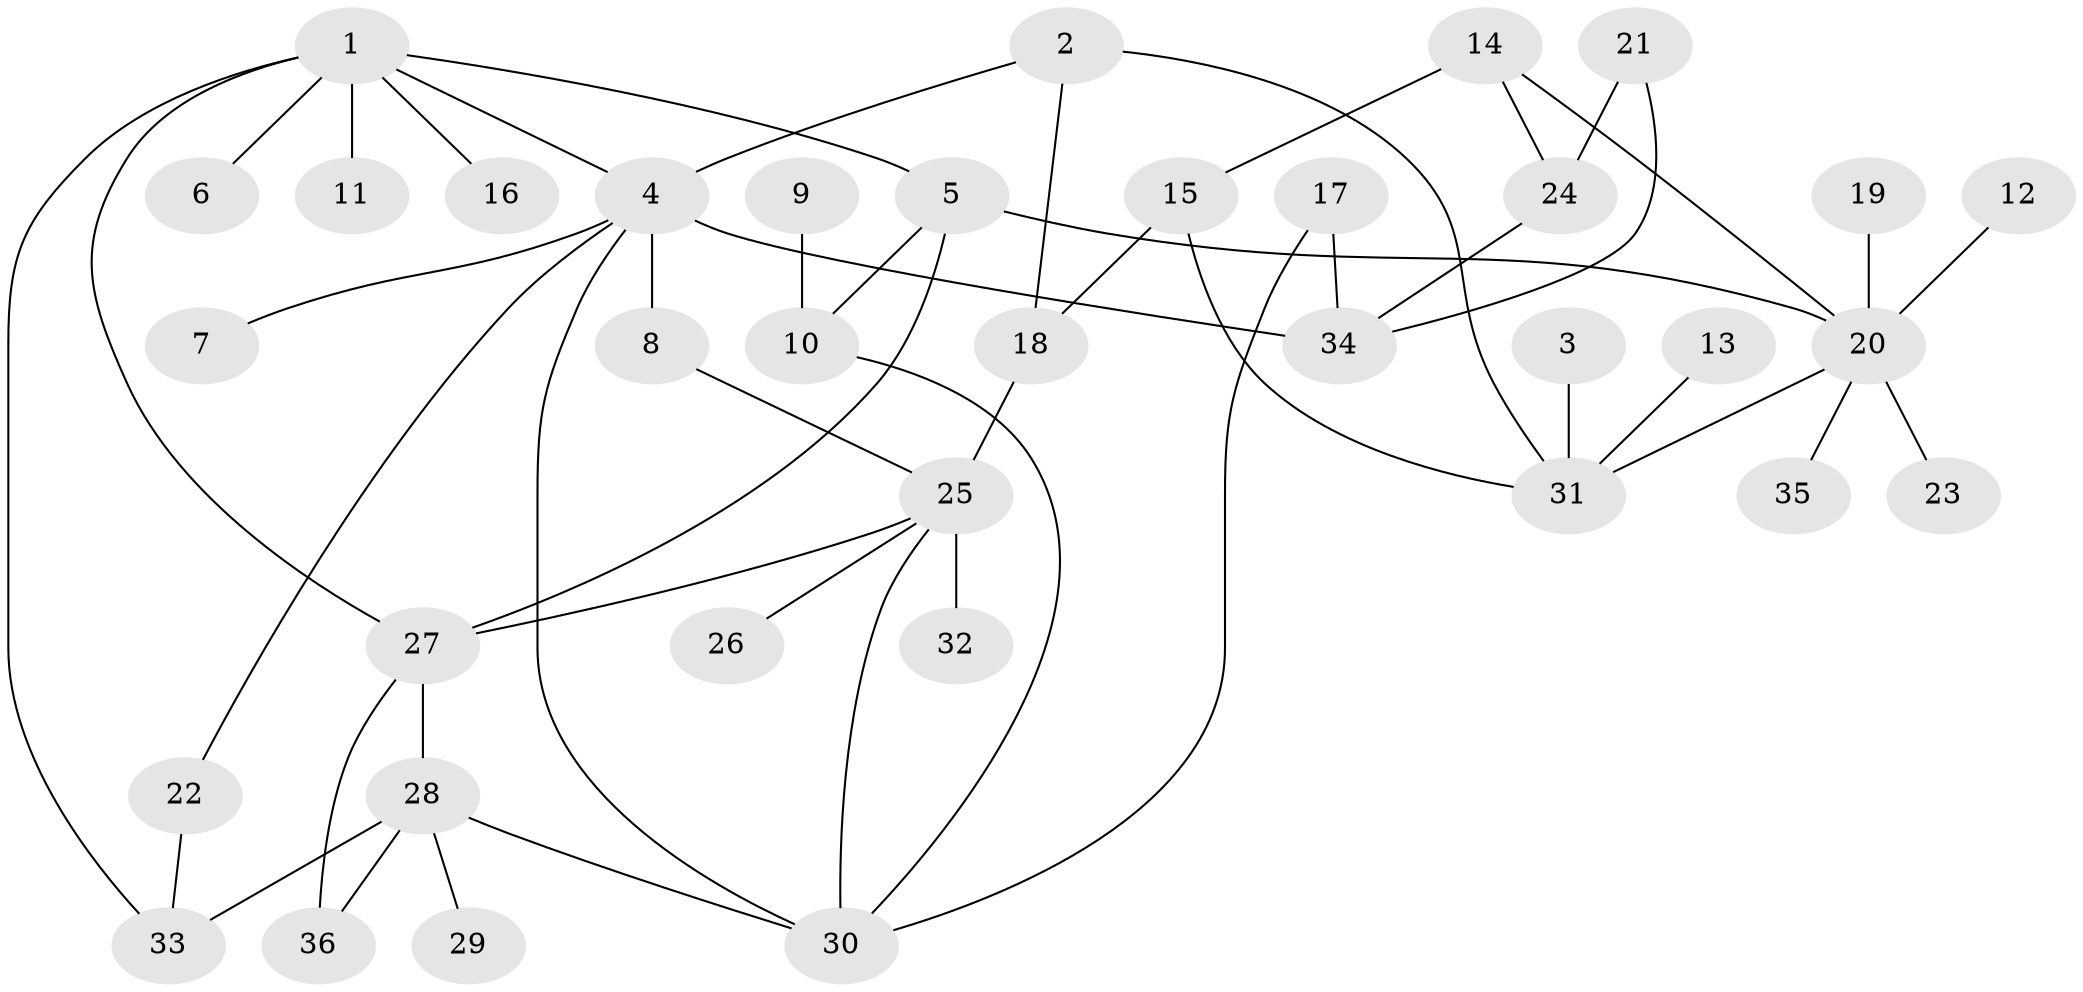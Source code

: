 // original degree distribution, {4: 0.07042253521126761, 5: 0.04225352112676056, 7: 0.04225352112676056, 3: 0.1267605633802817, 6: 0.056338028169014086, 2: 0.30985915492957744, 1: 0.352112676056338}
// Generated by graph-tools (version 1.1) at 2025/49/03/09/25 03:49:21]
// undirected, 36 vertices, 50 edges
graph export_dot {
graph [start="1"]
  node [color=gray90,style=filled];
  1;
  2;
  3;
  4;
  5;
  6;
  7;
  8;
  9;
  10;
  11;
  12;
  13;
  14;
  15;
  16;
  17;
  18;
  19;
  20;
  21;
  22;
  23;
  24;
  25;
  26;
  27;
  28;
  29;
  30;
  31;
  32;
  33;
  34;
  35;
  36;
  1 -- 4 [weight=1.0];
  1 -- 5 [weight=1.0];
  1 -- 6 [weight=1.0];
  1 -- 11 [weight=1.0];
  1 -- 16 [weight=1.0];
  1 -- 27 [weight=1.0];
  1 -- 33 [weight=1.0];
  2 -- 4 [weight=1.0];
  2 -- 18 [weight=1.0];
  2 -- 31 [weight=1.0];
  3 -- 31 [weight=1.0];
  4 -- 7 [weight=1.0];
  4 -- 8 [weight=1.0];
  4 -- 22 [weight=1.0];
  4 -- 30 [weight=1.0];
  4 -- 34 [weight=1.0];
  5 -- 10 [weight=1.0];
  5 -- 20 [weight=1.0];
  5 -- 27 [weight=1.0];
  8 -- 25 [weight=1.0];
  9 -- 10 [weight=1.0];
  10 -- 30 [weight=1.0];
  12 -- 20 [weight=1.0];
  13 -- 31 [weight=1.0];
  14 -- 15 [weight=1.0];
  14 -- 20 [weight=1.0];
  14 -- 24 [weight=1.0];
  15 -- 18 [weight=1.0];
  15 -- 31 [weight=1.0];
  17 -- 30 [weight=1.0];
  17 -- 34 [weight=1.0];
  18 -- 25 [weight=1.0];
  19 -- 20 [weight=1.0];
  20 -- 23 [weight=1.0];
  20 -- 31 [weight=1.0];
  20 -- 35 [weight=1.0];
  21 -- 24 [weight=2.0];
  21 -- 34 [weight=1.0];
  22 -- 33 [weight=1.0];
  24 -- 34 [weight=1.0];
  25 -- 26 [weight=1.0];
  25 -- 27 [weight=1.0];
  25 -- 30 [weight=1.0];
  25 -- 32 [weight=2.0];
  27 -- 28 [weight=1.0];
  27 -- 36 [weight=1.0];
  28 -- 29 [weight=1.0];
  28 -- 30 [weight=1.0];
  28 -- 33 [weight=1.0];
  28 -- 36 [weight=1.0];
}
